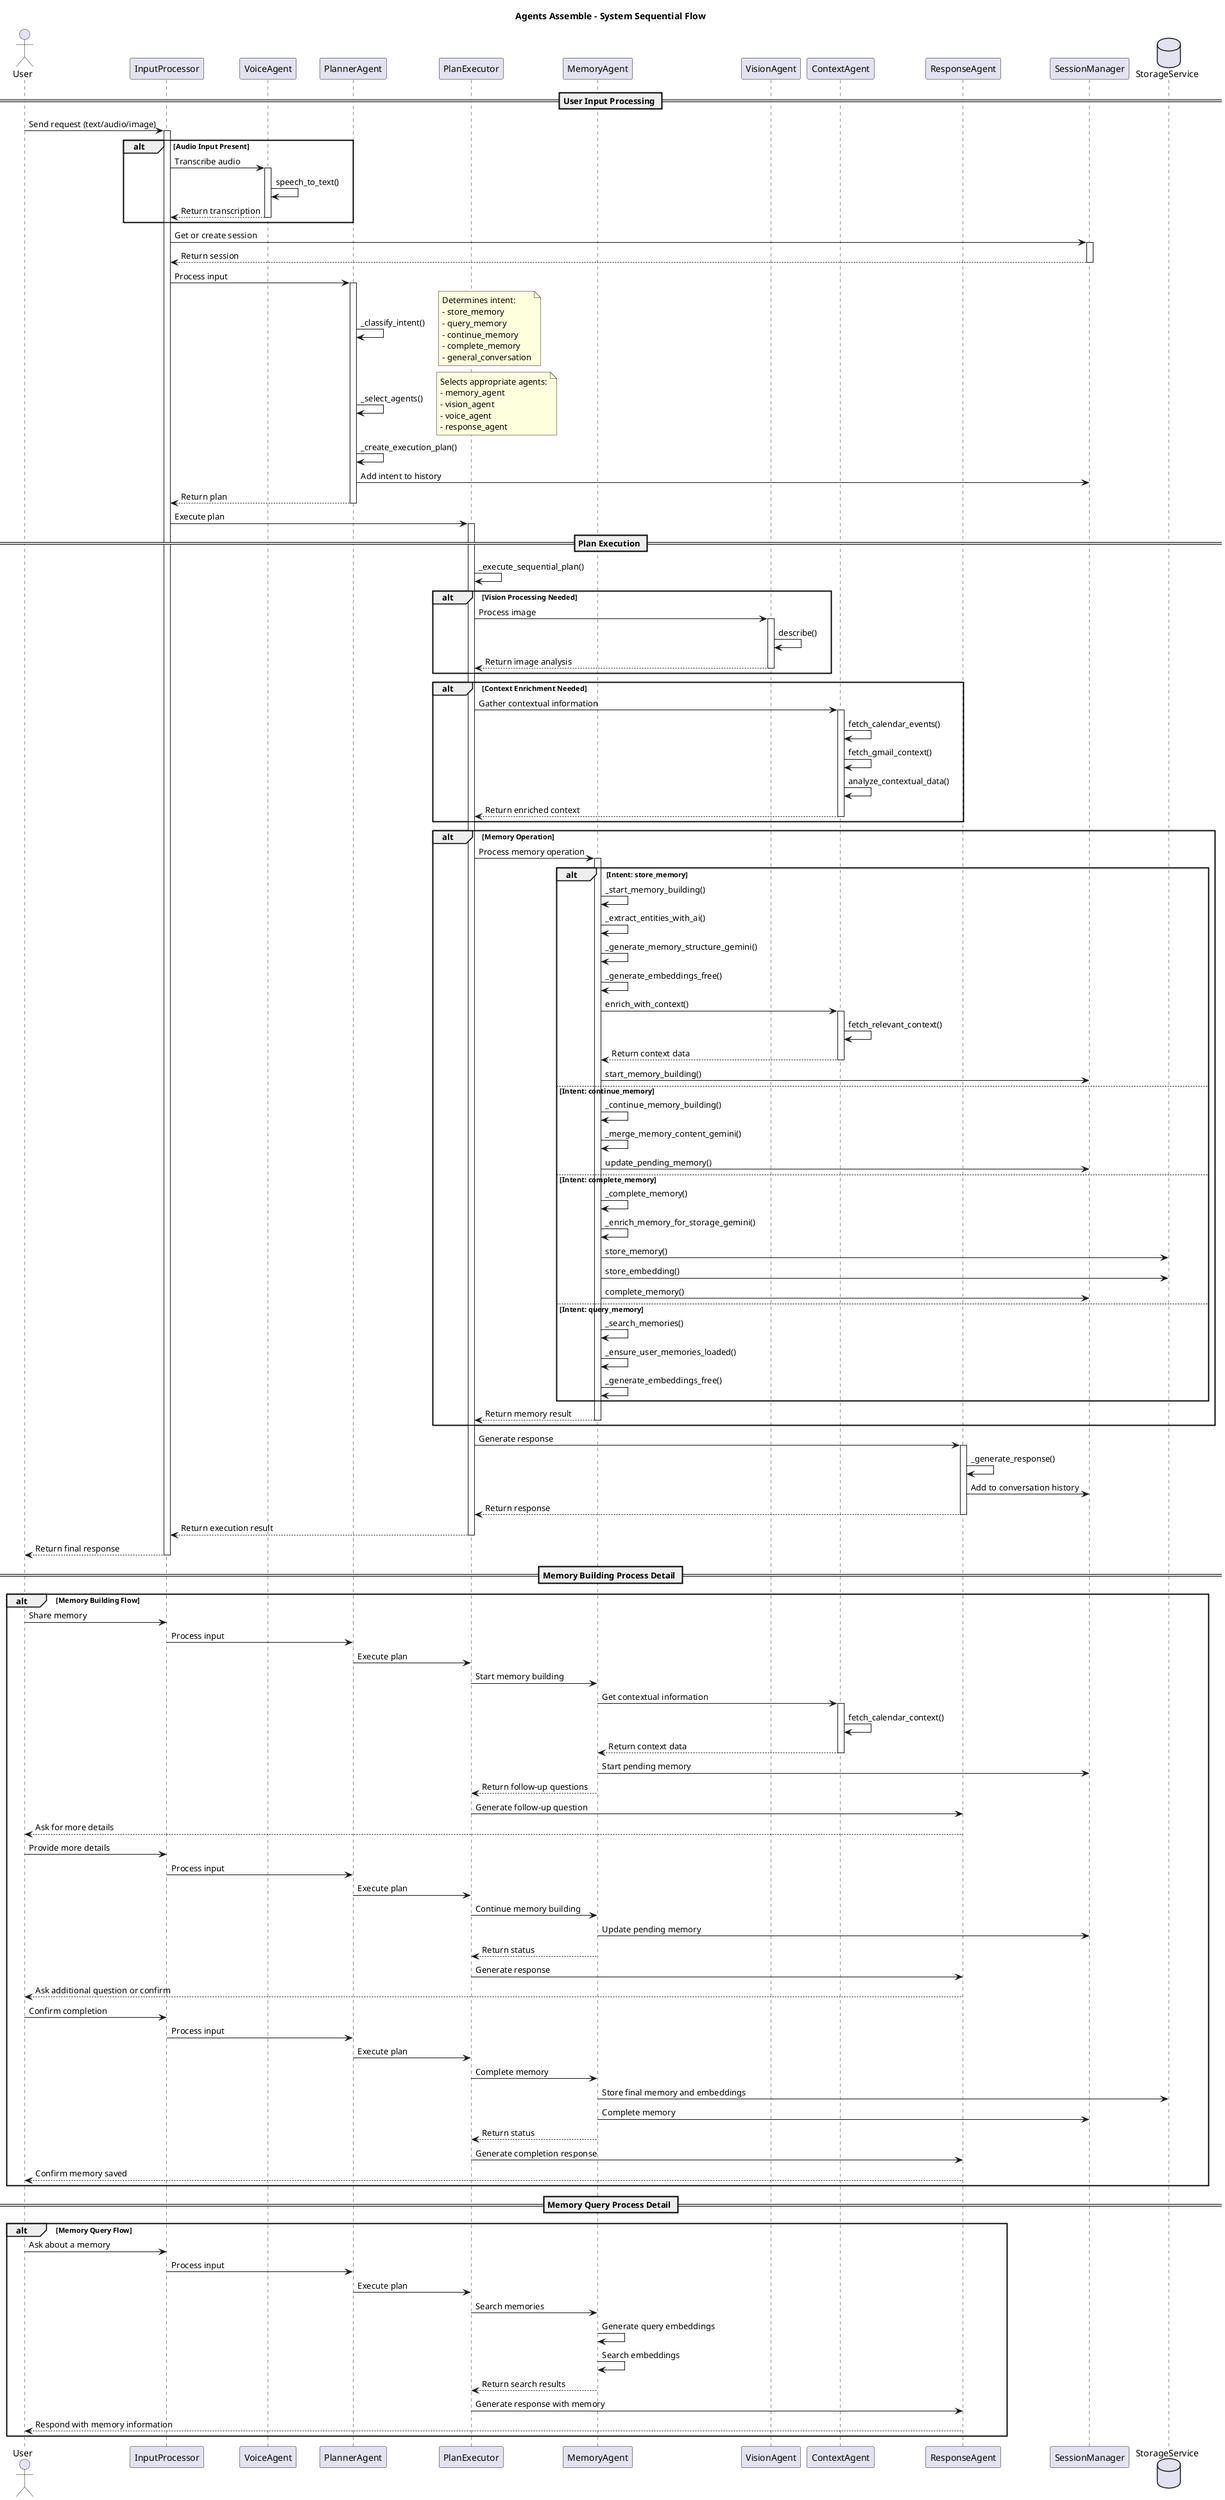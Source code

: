@startuml Agents Assemble Sequential Flow

title Agents Assemble - System Sequential Flow

actor User
participant "InputProcessor" as IP
participant "VoiceAgent" as VA
participant "PlannerAgent" as PA
participant "PlanExecutor" as PE
participant "MemoryAgent" as MA
participant "VisionAgent" as VIS
participant "ContextAgent" as CA
participant "ResponseAgent" as RA
participant "SessionManager" as SM
database "StorageService" as SS

== User Input Processing ==

User -> IP: Send request (text/audio/image)
activate IP

alt Audio Input Present
    IP -> VA: Transcribe audio
    activate VA
    VA -> VA: speech_to_text()
    VA --> IP: Return transcription
    deactivate VA
end

IP -> SM: Get or create session
activate SM
SM --> IP: Return session
deactivate SM

IP -> PA: Process input
activate PA

PA -> PA: _classify_intent()
note right
  Determines intent:
  - store_memory
  - query_memory
  - continue_memory
  - complete_memory
  - general_conversation
end note

PA -> PA: _select_agents()
note right
  Selects appropriate agents:
  - memory_agent
  - vision_agent
  - voice_agent
  - response_agent
end note

PA -> PA: _create_execution_plan()
PA -> SM: Add intent to history
PA --> IP: Return plan
deactivate PA

IP -> PE: Execute plan
activate PE

== Plan Execution ==

PE -> PE: _execute_sequential_plan()

alt Vision Processing Needed
    PE -> VIS: Process image
    activate VIS
    VIS -> VIS: describe()
    VIS --> PE: Return image analysis
    deactivate VIS
end

alt Context Enrichment Needed
    PE -> CA: Gather contextual information
    activate CA
    CA -> CA: fetch_calendar_events()
    CA -> CA: fetch_gmail_context()
    CA -> CA: analyze_contextual_data()
    CA --> PE: Return enriched context
    deactivate CA
end

alt Memory Operation
    PE -> MA: Process memory operation
    activate MA
    
    alt Intent: store_memory
        MA -> MA: _start_memory_building()
        MA -> MA: _extract_entities_with_ai()
MA -> MA: _generate_memory_structure_gemini()
MA -> MA: _generate_embeddings_free()
MA -> CA: enrich_with_context()
activate CA
CA -> CA: fetch_relevant_context()
CA --> MA: Return context data
deactivate CA
MA -> SM: start_memory_building()
    else Intent: continue_memory
        MA -> MA: _continue_memory_building()
        MA -> MA: _merge_memory_content_gemini()
        MA -> SM: update_pending_memory()
    else Intent: complete_memory
        MA -> MA: _complete_memory()
        MA -> MA: _enrich_memory_for_storage_gemini()
        MA -> SS: store_memory()
        MA -> SS: store_embedding()
        MA -> SM: complete_memory()
    else Intent: query_memory
        MA -> MA: _search_memories()
        MA -> MA: _ensure_user_memories_loaded()
        MA -> MA: _generate_embeddings_free()
    end
    
    MA --> PE: Return memory result
    deactivate MA
end

PE -> RA: Generate response
activate RA
RA -> RA: _generate_response()
RA -> SM: Add to conversation history
RA --> PE: Return response
deactivate RA

PE --> IP: Return execution result
deactivate PE

IP --> User: Return final response
deactivate IP

== Memory Building Process Detail ==

alt Memory Building Flow
    User -> IP: Share memory
    IP -> PA: Process input
    PA -> PE: Execute plan
PE -> MA: Start memory building
MA -> CA: Get contextual information
activate CA
CA -> CA: fetch_calendar_context()
CA --> MA: Return context data
deactivate CA
MA -> SM: Start pending memory
MA --> PE: Return follow-up questions
    PE -> RA: Generate follow-up question
    RA --> User: Ask for more details
    
    User -> IP: Provide more details
    IP -> PA: Process input
    PA -> PE: Execute plan
    PE -> MA: Continue memory building
    MA -> SM: Update pending memory
    MA --> PE: Return status
    PE -> RA: Generate response
    RA --> User: Ask additional question or confirm
    
    User -> IP: Confirm completion
    IP -> PA: Process input
    PA -> PE: Execute plan
    PE -> MA: Complete memory
    MA -> SS: Store final memory and embeddings
    MA -> SM: Complete memory
    MA --> PE: Return status
    PE -> RA: Generate completion response
    RA --> User: Confirm memory saved
end

== Memory Query Process Detail ==

alt Memory Query Flow
    User -> IP: Ask about a memory
    IP -> PA: Process input
    PA -> PE: Execute plan
    PE -> MA: Search memories
    MA -> MA: Generate query embeddings
    MA -> MA: Search embeddings
    MA --> PE: Return search results
    PE -> RA: Generate response with memory
    RA --> User: Respond with memory information
end

@enduml

